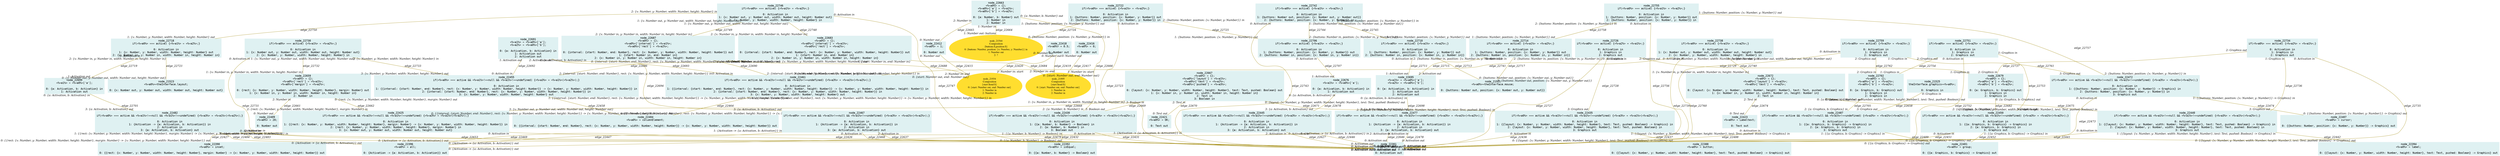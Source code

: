 digraph g{node_21521 [shape="box", style="filled", color="#dff1f2", fontname="Courier", label="node_21521
<%=a0%>=theInterface.mouse;

0: {buttons: Number out, position: {x: Number out, y: Number out}}" ]
node_21523 [shape="box", style="filled", color="#dff1f2", fontname="Courier", label="node_21523
<%=a0%>=theInterface.layout;

0: {x: Number out, y: Number out, width: Number out, height: Number out}" ]
node_21525 [shape="box", style="filled", color="#dff1f2", fontname="Courier", label="node_21525
theInterface.graphics=<%=a0%>;

0: Graphics in" ]
node_21544 [shape="ellipse", style="filled", color="#ffde2f", fontname="Times", label="node_21544
Composition
{buttons:$,position:$}
0: {buttons: Number, position: {x: Number, y: Number}} in
1: Number out
2: ?" ]
node_21895 [shape="ellipse", style="filled", color="#ffde2f", fontname="Times", label="node_21895
Composition
{start:$end:$}
0: {start: Number out, end: Number out}
1: Number in
2: Number in" ]
node_21934 [shape="ellipse", style="filled", color="#ffde2f", fontname="Times", label="node_21934
Composition
{start:$end:$}
0: {start: Number out, end: Number out}
1: Number in
2: Number in" ]
node_22301 [shape="box", style="filled", color="#dff1f2", fontname="Courier", label="node_22301
<%=a0%> = active;

0: Activation out" ]
node_22388 [shape="box", style="filled", color="#dff1f2", fontname="Courier", label="node_22388
<%=a0%> = button;

0: {{layout: {x: Number, y: Number, width: Number, height: Number}, text: Text, pushed: Boolean} -> Graphics} out" ]
node_22390 [shape="box", style="filled", color="#dff1f2", fontname="Courier", label="node_22390
<%=a0%> = inset;

0: {{rect: {x: Number, y: Number, width: Number, height: Number}, margin: Number} -> {x: Number, y: Number, width: Number, height: Number}} out" ]
node_22392 [shape="box", style="filled", color="#dff1f2", fontname="Courier", label="node_22392
<%=a0%> = isEqual;

0: {{a: Number, b: Number} -> Boolean} out" ]
node_22394 [shape="box", style="filled", color="#dff1f2", fontname="Courier", label="node_22394
<%=a0%> = label;

0: {{layout: {x: Number, y: Number, width: Number, height: Number}, text: Text, pushed: Boolean} -> Graphics} out" ]
node_22396 [shape="box", style="filled", color="#dff1f2", fontname="Courier", label="node_22396
<%=a0%> = all;

0: {Activation -> {a: Activation, b: Activation}} out" ]
node_22401 [shape="box", style="filled", color="#dff1f2", fontname="Courier", label="node_22401
<%=a0%> = group;

0: {{a: Graphics, b: Graphics} -> Graphics} out" ]
node_22404 [shape="box", style="filled", color="#dff1f2", fontname="Courier", label="node_22404
<%=a0%> = columnElement;

0: {{interval: {start: Number, end: Number}, rect: {x: Number, y: Number, width: Number, height: Number}} -> {x: Number, y: Number, width: Number, height: Number}} out" ]
node_22407 [shape="box", style="filled", color="#dff1f2", fontname="Courier", label="node_22407
<%=a0%> = cursor;

0: {{buttons: Number, position: {x: Number, y: Number}} -> Graphics} out" ]
node_22409 [shape="box", style="filled", color="#dff1f2", fontname="Courier", label="node_22409
<%=a0%> = 20;

0: Number out" ]
node_22412 [shape="box", style="filled", color="#dff1f2", fontname="Courier", label="node_22412
<%=a0%> = 1;

0: Number out" ]
node_22416 [shape="box", style="filled", color="#dff1f2", fontname="Courier", label="node_22416
<%=a0%> = 0;

0: Number out" ]
node_22418 [shape="box", style="filled", color="#dff1f2", fontname="Courier", label="node_22418
<%=a0%> = 0.5;

0: Number out" ]
node_22421 [shape="box", style="filled", color="#dff1f2", fontname="Courier", label="node_22421
<%=a0%> = OK;

0: Text out" ]
node_22423 [shape="box", style="filled", color="#dff1f2", fontname="Courier", label="node_22423
<%=a0%> = Labeltext;

0: Text out" ]
node_22425 [shape="box", style="filled", color="#dff1f2", fontname="Courier", label="node_22425
if(<%=a0%> === active && <%=a1%>!==null && <%=a1%>!==undefined) {<%=a3%> = <%=a1%>(<%=a2%>);}

0: Activation in
1: {{rect: {x: Number, y: Number, width: Number, height: Number}, margin: Number} -> {x: Number, y: Number, width: Number, height: Number}} in
2: {rect: {x: Number, y: Number, width: Number, height: Number}, margin: Number} in
3: {x: Number out, y: Number out, width: Number out, height: Number out}" ]
node_22430 [shape="box", style="filled", color="#dff1f2", fontname="Courier", label="node_22430
if(<%=a0%> === active && <%=a1%>!==null && <%=a1%>!==undefined) {<%=a3%> = <%=a1%>(<%=a2%>);}

0: Activation in
1: {{a: Number, b: Number} -> Boolean} in
2: {a: Number, b: Number} in
3: Boolean out" ]
node_22435 [shape="box", style="filled", color="#dff1f2", fontname="Courier", label="node_22435
if(<%=a0%> === active && <%=a1%>!==null && <%=a1%>!==undefined) {<%=a3%> = <%=a1%>(<%=a2%>);}

0: Activation in
1: {{layout: {x: Number, y: Number, width: Number, height: Number}, text: Text, pushed: Boolean} -> Graphics} in
2: {layout: {x: Number, y: Number, width: Number, height: Number}, text: Text, pushed: Boolean} in
3: Graphics out" ]
node_22440 [shape="box", style="filled", color="#dff1f2", fontname="Courier", label="node_22440
if(<%=a0%> === active && <%=a1%>!==null && <%=a1%>!==undefined) {<%=a3%> = <%=a1%>(<%=a2%>);}

0: Activation in
1: {{layout: {x: Number, y: Number, width: Number, height: Number}, text: Text, pushed: Boolean} -> Graphics} in
2: {layout: {x: Number, y: Number, width: Number, height: Number}, text: Text, pushed: Boolean} in
3: Graphics out" ]
node_22445 [shape="box", style="filled", color="#dff1f2", fontname="Courier", label="node_22445
if(<%=a0%> === active && <%=a1%>!==null && <%=a1%>!==undefined) {<%=a3%> = <%=a1%>(<%=a2%>);}

0: Activation in
1: {Activation -> {a: Activation, b: Activation}} in
2: Activation in
3: {a: Activation, b: Activation} out" ]
node_22450 [shape="box", style="filled", color="#dff1f2", fontname="Courier", label="node_22450
if(<%=a0%> === active && <%=a1%>!==null && <%=a1%>!==undefined) {<%=a3%> = <%=a1%>(<%=a2%>);}

0: Activation in
1: {{a: Graphics, b: Graphics} -> Graphics} in
2: {a: Graphics, b: Graphics} in
3: Graphics out" ]
node_22455 [shape="box", style="filled", color="#dff1f2", fontname="Courier", label="node_22455
if(<%=a0%> === active && <%=a1%>!==null && <%=a1%>!==undefined) {<%=a3%> = <%=a1%>(<%=a2%>);}

0: Activation in
1: {{interval: {start: Number, end: Number}, rect: {x: Number, y: Number, width: Number, height: Number}} -> {x: Number, y: Number, width: Number, height: Number}} in
2: {interval: {start: Number, end: Number}, rect: {x: Number, y: Number, width: Number, height: Number}} in
3: {x: Number, y: Number, width: Number, height: Number} out" ]
node_22461 [shape="box", style="filled", color="#dff1f2", fontname="Courier", label="node_22461
if(<%=a0%> === active && <%=a1%>!==null && <%=a1%>!==undefined) {<%=a3%> = <%=a1%>(<%=a2%>);}

0: Activation in
1: {{interval: {start: Number, end: Number}, rect: {x: Number, y: Number, width: Number, height: Number}} -> {x: Number, y: Number, width: Number, height: Number}} in
2: {interval: {start: Number, end: Number}, rect: {x: Number, y: Number, width: Number, height: Number}} in
3: {x: Number, y: Number, width: Number, height: Number} out" ]
node_22467 [shape="box", style="filled", color="#dff1f2", fontname="Courier", label="node_22467
if(<%=a0%> === active && <%=a1%>!==null && <%=a1%>!==undefined) {<%=a3%> = <%=a1%>(<%=a2%>);}

0: Activation in
1: {Activation -> {a: Activation, b: Activation}} in
2: Activation in
3: {a: Activation, b: Activation} out" ]
node_22472 [shape="box", style="filled", color="#dff1f2", fontname="Courier", label="node_22472
if(<%=a0%> === active && <%=a1%>!==null && <%=a1%>!==undefined) {<%=a3%> = <%=a1%>(<%=a2%>);}

0: Activation in
1: {{buttons: Number, position: {x: Number, y: Number}} -> Graphics} in
2: {buttons: Number, position: {x: Number, y: Number}} in
3: Graphics out" ]
node_22477 [shape="box", style="filled", color="#dff1f2", fontname="Courier", label="node_22477
if(<%=a0%> === active && <%=a1%>!==null && <%=a1%>!==undefined) {<%=a3%> = <%=a1%>(<%=a2%>);}

0: Activation in
1: {Activation -> {a: Activation, b: Activation}} in
2: Activation in
3: {a: Activation, b: Activation} out" ]
node_22482 [shape="box", style="filled", color="#dff1f2", fontname="Courier", label="node_22482
if(<%=a0%> === active && <%=a1%>!==null && <%=a1%>!==undefined) {<%=a3%> = <%=a1%>(<%=a2%>);}

0: Activation in
1: {Activation -> {a: Activation, b: Activation}} in
2: Activation in
3: {a: Activation, b: Activation} out" ]
node_22487 [shape="box", style="filled", color="#dff1f2", fontname="Courier", label="node_22487
if(<%=a0%> === active && <%=a1%>!==null && <%=a1%>!==undefined) {<%=a3%> = <%=a1%>(<%=a2%>);}

0: Activation in
1: {{a: Graphics, b: Graphics} -> Graphics} in
2: {a: Graphics, b: Graphics} in
3: Graphics out" ]
node_22659 [shape="box", style="filled", color="#dff1f2", fontname="Courier", label="node_22659
<%=a0%> = {};
<%=a0%>['rect'] = <%=a1%>;
<%=a0%>['margin'] = <%=a2%>;

0: {rect: {x: Number, y: Number, width: Number, height: Number}, margin: Number} out
1: {x: Number in, y: Number in, width: Number in, height: Number in}
2: Number in" ]
node_22663 [shape="box", style="filled", color="#dff1f2", fontname="Courier", label="node_22663
<%=a0%> = {};
<%=a0%>['a'] = <%=a1%>;
<%=a0%>['b'] = <%=a2%>;

0: {a: Number, b: Number} out
1: Number in
2: Number in" ]
node_22667 [shape="box", style="filled", color="#dff1f2", fontname="Courier", label="node_22667
<%=a0%> = {};
<%=a0%>['layout'] = <%=a1%>;
<%=a0%>['text'] = <%=a2%>;
<%=a0%>['pushed'] = <%=a3%>;

0: {layout: {x: Number, y: Number, width: Number, height: Number}, text: Text, pushed: Boolean} out
1: {x: Number in, y: Number in, width: Number in, height: Number in}
2: Text in
3: Boolean in" ]
node_22672 [shape="box", style="filled", color="#dff1f2", fontname="Courier", label="node_22672
<%=a0%> = {};
<%=a0%>['layout'] = <%=a1%>;
<%=a0%>['text'] = <%=a2%>;

0: {layout: {x: Number, y: Number, width: Number, height: Number}, text: Text, pushed: Boolean} out
1: {x: Number in, y: Number in, width: Number in, height: Number in}
2: Text in" ]
node_22676 [shape="box", style="filled", color="#dff1f2", fontname="Courier", label="node_22676
<%=a1%> = <%=a0%>['a'];

0: {a: Activation, b: Activation} in
1: Activation out" ]
node_22679 [shape="box", style="filled", color="#dff1f2", fontname="Courier", label="node_22679
<%=a0%> = {};
<%=a0%>['a'] = <%=a1%>;
<%=a0%>['b'] = <%=a2%>;

0: {a: Graphics, b: Graphics} out
1: Graphics in
2: Graphics in" ]
node_22683 [shape="box", style="filled", color="#dff1f2", fontname="Courier", label="node_22683
<%=a0%> = {};
<%=a0%>['interval'] = <%=a1%>;
<%=a0%>['rect'] = <%=a2%>;

0: {interval: {start: Number, end: Number}, rect: {x: Number, y: Number, width: Number, height: Number}} out
1: {start: Number in, end: Number in}
2: {x: Number in, y: Number in, width: Number in, height: Number in}" ]
node_22687 [shape="box", style="filled", color="#dff1f2", fontname="Courier", label="node_22687
<%=a0%> = {};
<%=a0%>['interval'] = <%=a1%>;
<%=a0%>['rect'] = <%=a2%>;

0: {interval: {start: Number, end: Number}, rect: {x: Number, y: Number, width: Number, height: Number}} out
1: {start: Number in, end: Number in}
2: {x: Number in, y: Number in, width: Number in, height: Number in}" ]
node_22691 [shape="box", style="filled", color="#dff1f2", fontname="Courier", label="node_22691
<%=a1%> = <%=a0%>['a'];
<%=a2%> = <%=a0%>['b'];

0: {a: Activation, b: Activation} in
1: Activation out
2: Activation out" ]
node_22695 [shape="box", style="filled", color="#dff1f2", fontname="Courier", label="node_22695
<%=a1%> = <%=a0%>['a'];
<%=a2%> = <%=a0%>['b'];

0: {a: Activation, b: Activation} in
1: Activation out
2: Activation out" ]
node_22699 [shape="box", style="filled", color="#dff1f2", fontname="Courier", label="node_22699
<%=a1%> = <%=a0%>['a'];

0: {a: Activation, b: Activation} in
1: Activation out" ]
node_22702 [shape="box", style="filled", color="#dff1f2", fontname="Courier", label="node_22702
<%=a0%> = {};
<%=a0%>['a'] = <%=a1%>;
<%=a0%>['b'] = <%=a2%>;

0: {a: Graphics, b: Graphics} out
1: Graphics in
2: Graphics in" ]
node_22706 [shape="box", style="filled", color="#dff1f2", fontname="Courier", label="node_22706
if(<%=a0%> === active) {<%=a1%> = <%=a2%>;}

0: Activation in
1: {buttons: Number, position: {x: Number, y: Number}} out
2: {buttons: Number in, position: {x: Number in, y: Number in}}" ]
node_22710 [shape="box", style="filled", color="#dff1f2", fontname="Courier", label="node_22710
if(<%=a0%> === active) {<%=a1%> = <%=a2%>;}

0: Activation in
1: {buttons: Number, position: {x: Number, y: Number}} out
2: {buttons: Number in, position: {x: Number in, y: Number in}}" ]
node_22714 [shape="box", style="filled", color="#dff1f2", fontname="Courier", label="node_22714
if(<%=a0%> === active) {<%=a1%> = <%=a2%>;}

0: Activation in
1: {buttons: Number, position: {x: Number, y: Number}} out
2: {buttons: Number in, position: {x: Number in, y: Number in}}" ]
node_22718 [shape="box", style="filled", color="#dff1f2", fontname="Courier", label="node_22718
if(<%=a0%> === active) {<%=a1%> = <%=a2%>;}

0: Activation in
1: {x: Number, y: Number, width: Number, height: Number} out
2: {x: Number in, y: Number in, width: Number in, height: Number in}" ]
node_22722 [shape="box", style="filled", color="#dff1f2", fontname="Courier", label="node_22722
if(<%=a0%> === active) {<%=a1%> = <%=a2%>;}

0: Activation in
1: {buttons: Number, position: {x: Number, y: Number}} out
2: {buttons: Number, position: {x: Number, y: Number}} in" ]
node_22726 [shape="box", style="filled", color="#dff1f2", fontname="Courier", label="node_22726
if(<%=a0%> === active) {<%=a2%> = <%=a1%>;}

0: Activation in
1: Graphics in
2: Graphics out" ]
node_22730 [shape="box", style="filled", color="#dff1f2", fontname="Courier", label="node_22730
if(<%=a0%> === active) {<%=a1%> = <%=a2%>;}

0: Activation in
1: {x: Number out, y: Number out, width: Number out, height: Number out}
2: {x: Number, y: Number, width: Number, height: Number} in" ]
node_22734 [shape="box", style="filled", color="#dff1f2", fontname="Courier", label="node_22734
if(<%=a0%> === active) {<%=a2%> = <%=a1%>;}

0: Activation in
1: Graphics in
2: Graphics out" ]
node_22738 [shape="box", style="filled", color="#dff1f2", fontname="Courier", label="node_22738
if(<%=a0%> === active) {<%=a1%> = <%=a2%>;}

0: Activation in
1: {x: Number out, y: Number out, width: Number out, height: Number out}
2: {x: Number, y: Number, width: Number, height: Number} in" ]
node_22742 [shape="box", style="filled", color="#dff1f2", fontname="Courier", label="node_22742
if(<%=a0%> === active) {<%=a1%> = <%=a2%>;}

0: Activation in
1: {buttons: Number out, position: {x: Number out, y: Number out}}
2: {buttons: Number, position: {x: Number, y: Number}} in" ]
node_22746 [shape="box", style="filled", color="#dff1f2", fontname="Courier", label="node_22746
if(<%=a0%> === active) {<%=a1%> = <%=a2%>;}

0: Activation in
1: {x: Number out, y: Number out, width: Number out, height: Number out}
2: {x: Number, y: Number, width: Number, height: Number} in" ]
node_22751 [shape="box", style="filled", color="#dff1f2", fontname="Courier", label="node_22751
if(<%=a0%> === active) {<%=a2%> = <%=a1%>;}

0: Activation in
1: Graphics in
2: Graphics out" ]
node_22755 [shape="box", style="filled", color="#dff1f2", fontname="Courier", label="node_22755
if(<%=a0%> === active) {<%=a1%> = <%=a2%>;}

0: Activation in
1: {buttons: Number, position: {x: Number, y: Number}} out
2: {buttons: Number, position: {x: Number, y: Number}} in" ]
node_22759 [shape="box", style="filled", color="#dff1f2", fontname="Courier", label="node_22759
if(<%=a0%> === active) {<%=a2%> = <%=a1%>;}

0: Activation in
1: Graphics in
2: Graphics out" ]
node_22412 -> node_21934 [dir=none, arrowHead=none, fontname="Times-Italic", arrowsize=1, color="#9d8400", label="edge_22415",  headlabel="2: Number in: end", taillabel="0: Number out" ]
node_22416 -> node_21895 [dir=none, arrowHead=none, fontname="Times-Italic", arrowsize=1, color="#9d8400", label="edge_22417",  headlabel="1: Number in: start", taillabel="0: Number out" ]
node_22418 -> node_21895 [dir=none, arrowHead=none, fontname="Times-Italic", arrowsize=1, color="#9d8400", label="edge_22419",  headlabel="2: Number in: end", taillabel="0: Number out" ]
node_22418 -> node_21934 [dir=none, arrowHead=none, fontname="Times-Italic", arrowsize=1, color="#9d8400", label="edge_22420",  headlabel="1: Number in: start", taillabel="0: Number out" ]
node_22425 -> node_22301 [dir=none, arrowHead=none, fontname="Times-Italic", arrowsize=1, color="#9d8400", label="edge_22426",  headlabel="0: Activation out", taillabel="0: Activation in" ]
node_22425 -> node_22390 [dir=none, arrowHead=none, fontname="Times-Italic", arrowsize=1, color="#9d8400", label="edge_22427",  headlabel="0: {{rect: {x: Number, y: Number, width: Number, height: Number}, margin: Number} -> {x: Number, y: Number, width: Number, height: Number}} out", taillabel="1: {{rect: {x: Number, y: Number, width: Number, height: Number}, margin: Number} -> {x: Number, y: Number, width: Number, height: Number}} in" ]
node_22430 -> node_22301 [dir=none, arrowHead=none, fontname="Times-Italic", arrowsize=1, color="#9d8400", label="edge_22431",  headlabel="0: Activation out", taillabel="0: Activation in" ]
node_22430 -> node_22392 [dir=none, arrowHead=none, fontname="Times-Italic", arrowsize=1, color="#9d8400", label="edge_22432",  headlabel="0: {{a: Number, b: Number} -> Boolean} out", taillabel="1: {{a: Number, b: Number} -> Boolean} in" ]
node_22435 -> node_22301 [dir=none, arrowHead=none, fontname="Times-Italic", arrowsize=1, color="#9d8400", label="edge_22436",  headlabel="0: Activation out", taillabel="0: Activation in" ]
node_22435 -> node_22388 [dir=none, arrowHead=none, fontname="Times-Italic", arrowsize=1, color="#9d8400", label="edge_22437",  headlabel="0: {{layout: {x: Number, y: Number, width: Number, height: Number}, text: Text, pushed: Boolean} -> Graphics} out", taillabel="1: {{layout: {x: Number, y: Number, width: Number, height: Number}, text: Text, pushed: Boolean} -> Graphics} in" ]
node_22440 -> node_22301 [dir=none, arrowHead=none, fontname="Times-Italic", arrowsize=1, color="#9d8400", label="edge_22441",  headlabel="0: Activation out", taillabel="0: Activation in" ]
node_22440 -> node_22394 [dir=none, arrowHead=none, fontname="Times-Italic", arrowsize=1, color="#9d8400", label="edge_22442",  headlabel="0: {{layout: {x: Number, y: Number, width: Number, height: Number}, text: Text, pushed: Boolean} -> Graphics} out", taillabel="1: {{layout: {x: Number, y: Number, width: Number, height: Number}, text: Text, pushed: Boolean} -> Graphics} in" ]
node_22445 -> node_22301 [dir=none, arrowHead=none, fontname="Times-Italic", arrowsize=1, color="#9d8400", label="edge_22446",  headlabel="0: Activation out", taillabel="0: Activation in" ]
node_22445 -> node_22396 [dir=none, arrowHead=none, fontname="Times-Italic", arrowsize=1, color="#9d8400", label="edge_22447",  headlabel="0: {Activation -> {a: Activation, b: Activation}} out", taillabel="1: {Activation -> {a: Activation, b: Activation}} in" ]
node_22450 -> node_22301 [dir=none, arrowHead=none, fontname="Times-Italic", arrowsize=1, color="#9d8400", label="edge_22451",  headlabel="0: Activation out", taillabel="0: Activation in" ]
node_22450 -> node_22401 [dir=none, arrowHead=none, fontname="Times-Italic", arrowsize=1, color="#9d8400", label="edge_22452",  headlabel="0: {{a: Graphics, b: Graphics} -> Graphics} out", taillabel="1: {{a: Graphics, b: Graphics} -> Graphics} in" ]
node_22455 -> node_22404 [dir=none, arrowHead=none, fontname="Times-Italic", arrowsize=1, color="#9d8400", label="edge_22458",  headlabel="0: {{interval: {start: Number, end: Number}, rect: {x: Number, y: Number, width: Number, height: Number}} -> {x: Number, y: Number, width: Number, height: Number}} out", taillabel="1: {{interval: {start: Number, end: Number}, rect: {x: Number, y: Number, width: Number, height: Number}} -> {x: Number, y: Number, width: Number, height: Number}} in" ]
node_22461 -> node_22404 [dir=none, arrowHead=none, fontname="Times-Italic", arrowsize=1, color="#9d8400", label="edge_22464",  headlabel="0: {{interval: {start: Number, end: Number}, rect: {x: Number, y: Number, width: Number, height: Number}} -> {x: Number, y: Number, width: Number, height: Number}} out", taillabel="1: {{interval: {start: Number, end: Number}, rect: {x: Number, y: Number, width: Number, height: Number}} -> {x: Number, y: Number, width: Number, height: Number}} in" ]
node_22467 -> node_22301 [dir=none, arrowHead=none, fontname="Times-Italic", arrowsize=1, color="#9d8400", label="edge_22468",  headlabel="0: Activation out", taillabel="0: Activation in" ]
node_22467 -> node_22396 [dir=none, arrowHead=none, fontname="Times-Italic", arrowsize=1, color="#9d8400", label="edge_22469",  headlabel="0: {Activation -> {a: Activation, b: Activation}} out", taillabel="1: {Activation -> {a: Activation, b: Activation}} in" ]
node_22472 -> node_22301 [dir=none, arrowHead=none, fontname="Times-Italic", arrowsize=1, color="#9d8400", label="edge_22473",  headlabel="0: Activation out", taillabel="0: Activation in" ]
node_22472 -> node_22407 [dir=none, arrowHead=none, fontname="Times-Italic", arrowsize=1, color="#9d8400", label="edge_22474",  headlabel="0: {{buttons: Number, position: {x: Number, y: Number}} -> Graphics} out", taillabel="1: {{buttons: Number, position: {x: Number, y: Number}} -> Graphics} in" ]
node_22477 -> node_22301 [dir=none, arrowHead=none, fontname="Times-Italic", arrowsize=1, color="#9d8400", label="edge_22478",  headlabel="0: Activation out", taillabel="0: Activation in" ]
node_22477 -> node_22396 [dir=none, arrowHead=none, fontname="Times-Italic", arrowsize=1, color="#9d8400", label="edge_22479",  headlabel="0: {Activation -> {a: Activation, b: Activation}} out", taillabel="1: {Activation -> {a: Activation, b: Activation}} in" ]
node_22482 -> node_22301 [dir=none, arrowHead=none, fontname="Times-Italic", arrowsize=1, color="#9d8400", label="edge_22483",  headlabel="0: Activation out", taillabel="0: Activation in" ]
node_22482 -> node_22396 [dir=none, arrowHead=none, fontname="Times-Italic", arrowsize=1, color="#9d8400", label="edge_22484",  headlabel="0: {Activation -> {a: Activation, b: Activation}} out", taillabel="1: {Activation -> {a: Activation, b: Activation}} in" ]
node_22487 -> node_22301 [dir=none, arrowHead=none, fontname="Times-Italic", arrowsize=1, color="#9d8400", label="edge_22488",  headlabel="0: Activation out", taillabel="0: Activation in" ]
node_22487 -> node_22401 [dir=none, arrowHead=none, fontname="Times-Italic", arrowsize=1, color="#9d8400", label="edge_22489",  headlabel="0: {{a: Graphics, b: Graphics} -> Graphics} out", taillabel="1: {{a: Graphics, b: Graphics} -> Graphics} in" ]
node_22445 -> node_22301 [dir=none, arrowHead=none, fontname="Times-Italic", arrowsize=1, color="#9d8400", label="edge_22627",  headlabel="0: Activation out", taillabel="2: Activation in" ]
node_22467 -> node_22301 [dir=none, arrowHead=none, fontname="Times-Italic", arrowsize=1, color="#9d8400", label="edge_22637",  headlabel="0: Activation out", taillabel="2: Activation in" ]
node_22477 -> node_22301 [dir=none, arrowHead=none, fontname="Times-Italic", arrowsize=1, color="#9d8400", label="edge_22646",  headlabel="0: Activation out", taillabel="2: Activation in" ]
node_22482 -> node_22301 [dir=none, arrowHead=none, fontname="Times-Italic", arrowsize=1, color="#9d8400", label="edge_22653",  headlabel="0: Activation out", taillabel="2: Activation in" ]
node_21525 -> node_22487 [dir=none, arrowHead=none, fontname="Times-Italic", arrowsize=1, color="#9d8400", label="edge_22658",  headlabel="3: Graphics out", taillabel="0: Graphics in" ]
node_22659 -> node_22409 [dir=none, arrowHead=none, fontname="Times-Italic", arrowsize=1, color="#9d8400", label="edge_22661",  headlabel="0: Number out", taillabel="2: Number in" ]
node_22659 -> node_22425 [dir=none, arrowHead=none, fontname="Times-Italic", arrowsize=1, color="#9d8400", label="edge_22662",  headlabel="2: {rect: {x: Number, y: Number, width: Number, height: Number}, margin: Number} in", taillabel="0: {rect: {x: Number, y: Number, width: Number, height: Number}, margin: Number} out" ]
node_22663 -> node_21544 [dir=none, arrowHead=none, fontname="Times-Italic", arrowsize=1, color="#9d8400", label="edge_22664",  headlabel="1: Number out: buttons", taillabel="1: Number in" ]
node_22663 -> node_22412 [dir=none, arrowHead=none, fontname="Times-Italic", arrowsize=1, color="#9d8400", label="edge_22665",  headlabel="0: Number out", taillabel="2: Number in" ]
node_22663 -> node_22430 [dir=none, arrowHead=none, fontname="Times-Italic", arrowsize=1, color="#9d8400", label="edge_22666",  headlabel="2: {a: Number, b: Number} in", taillabel="0: {a: Number, b: Number} out" ]
node_22667 -> node_22425 [dir=none, arrowHead=none, fontname="Times-Italic", arrowsize=1, color="#9d8400", label="edge_22668",  headlabel="3: {x: Number out, y: Number out, width: Number out, height: Number out}", taillabel="1: {x: Number in, y: Number in, width: Number in, height: Number in}" ]
node_22667 -> node_22430 [dir=none, arrowHead=none, fontname="Times-Italic", arrowsize=1, color="#9d8400", label="edge_22669",  headlabel="3: Boolean out", taillabel="3: Boolean in" ]
node_22667 -> node_22421 [dir=none, arrowHead=none, fontname="Times-Italic", arrowsize=1, color="#9d8400", label="edge_22670",  headlabel="0: Text out", taillabel="2: Text in" ]
node_22667 -> node_22435 [dir=none, arrowHead=none, fontname="Times-Italic", arrowsize=1, color="#9d8400", label="edge_22671",  headlabel="2: {layout: {x: Number, y: Number, width: Number, height: Number}, text: Text, pushed: Boolean} in", taillabel="0: {layout: {x: Number, y: Number, width: Number, height: Number}, text: Text, pushed: Boolean} out" ]
node_22672 -> node_22423 [dir=none, arrowHead=none, fontname="Times-Italic", arrowsize=1, color="#9d8400", label="edge_22674",  headlabel="0: Text out", taillabel="2: Text in" ]
node_22672 -> node_22440 [dir=none, arrowHead=none, fontname="Times-Italic", arrowsize=1, color="#9d8400", label="edge_22675",  headlabel="2: {layout: {x: Number, y: Number, width: Number, height: Number}, text: Text, pushed: Boolean} in", taillabel="0: {layout: {x: Number, y: Number, width: Number, height: Number}, text: Text, pushed: Boolean} out" ]
node_22676 -> node_22445 [dir=none, arrowHead=none, fontname="Times-Italic", arrowsize=1, color="#9d8400", label="edge_22678",  headlabel="3: {a: Activation, b: Activation} out", taillabel="0: {a: Activation, b: Activation} in" ]
node_22679 -> node_22450 [dir=none, arrowHead=none, fontname="Times-Italic", arrowsize=1, color="#9d8400", label="edge_22682",  headlabel="2: {a: Graphics, b: Graphics} in", taillabel="0: {a: Graphics, b: Graphics} out" ]
node_22683 -> node_21895 [dir=none, arrowHead=none, fontname="Times-Italic", arrowsize=1, color="#9d8400", label="edge_22684",  headlabel="0: {start: Number out, end: Number out}", taillabel="1: {start: Number in, end: Number in}" ]
node_22683 -> node_22455 [dir=none, arrowHead=none, fontname="Times-Italic", arrowsize=1, color="#9d8400", label="edge_22686",  headlabel="2: {interval: {start: Number, end: Number}, rect: {x: Number, y: Number, width: Number, height: Number}} in", taillabel="0: {interval: {start: Number, end: Number}, rect: {x: Number, y: Number, width: Number, height: Number}} out" ]
node_22687 -> node_21934 [dir=none, arrowHead=none, fontname="Times-Italic", arrowsize=1, color="#9d8400", label="edge_22688",  headlabel="0: {start: Number out, end: Number out}", taillabel="1: {start: Number in, end: Number in}" ]
node_22687 -> node_22461 [dir=none, arrowHead=none, fontname="Times-Italic", arrowsize=1, color="#9d8400", label="edge_22690",  headlabel="2: {interval: {start: Number, end: Number}, rect: {x: Number, y: Number, width: Number, height: Number}} in", taillabel="0: {interval: {start: Number, end: Number}, rect: {x: Number, y: Number, width: Number, height: Number}} out" ]
node_22691 -> node_22455 [dir=none, arrowHead=none, fontname="Times-Italic", arrowsize=1, color="#9d8400", label="edge_22692",  headlabel="0: Activation in", taillabel="1: Activation out" ]
node_22691 -> node_22461 [dir=none, arrowHead=none, fontname="Times-Italic", arrowsize=1, color="#9d8400", label="edge_22693",  headlabel="0: Activation in", taillabel="2: Activation out" ]
node_22691 -> node_22467 [dir=none, arrowHead=none, fontname="Times-Italic", arrowsize=1, color="#9d8400", label="edge_22694",  headlabel="3: {a: Activation, b: Activation} out", taillabel="0: {a: Activation, b: Activation} in" ]
node_22695 -> node_22477 [dir=none, arrowHead=none, fontname="Times-Italic", arrowsize=1, color="#9d8400", label="edge_22698",  headlabel="3: {a: Activation, b: Activation} out", taillabel="0: {a: Activation, b: Activation} in" ]
node_22699 -> node_22482 [dir=none, arrowHead=none, fontname="Times-Italic", arrowsize=1, color="#9d8400", label="edge_22701",  headlabel="3: {a: Activation, b: Activation} out", taillabel="0: {a: Activation, b: Activation} in" ]
node_22702 -> node_22487 [dir=none, arrowHead=none, fontname="Times-Italic", arrowsize=1, color="#9d8400", label="edge_22705",  headlabel="2: {a: Graphics, b: Graphics} in", taillabel="0: {a: Graphics, b: Graphics} out" ]
node_22706 -> node_22676 [dir=none, arrowHead=none, fontname="Times-Italic", arrowsize=1, color="#9d8400", label="edge_22707",  headlabel="1: Activation out", taillabel="0: Activation in" ]
node_22710 -> node_22695 [dir=none, arrowHead=none, fontname="Times-Italic", arrowsize=1, color="#9d8400", label="edge_22711",  headlabel="1: Activation out", taillabel="0: Activation in" ]
node_22710 -> node_21521 [dir=none, arrowHead=none, fontname="Times-Italic", arrowsize=1, color="#9d8400", label="edge_22713",  headlabel="0: {buttons: Number out, position: {x: Number out, y: Number out}}", taillabel="2: {buttons: Number in, position: {x: Number in, y: Number in}}" ]
node_22714 -> node_22695 [dir=none, arrowHead=none, fontname="Times-Italic", arrowsize=1, color="#9d8400", label="edge_22715",  headlabel="2: Activation out", taillabel="0: Activation in" ]
node_22714 -> node_21521 [dir=none, arrowHead=none, fontname="Times-Italic", arrowsize=1, color="#9d8400", label="edge_22717",  headlabel="0: {buttons: Number out, position: {x: Number out, y: Number out}}", taillabel="2: {buttons: Number in, position: {x: Number in, y: Number in}}" ]
node_22718 -> node_22699 [dir=none, arrowHead=none, fontname="Times-Italic", arrowsize=1, color="#9d8400", label="edge_22719",  headlabel="1: Activation out", taillabel="0: Activation in" ]
node_22718 -> node_21523 [dir=none, arrowHead=none, fontname="Times-Italic", arrowsize=1, color="#9d8400", label="edge_22721",  headlabel="0: {x: Number out, y: Number out, width: Number out, height: Number out}", taillabel="2: {x: Number in, y: Number in, width: Number in, height: Number in}" ]
node_22722 -> node_22301 [dir=none, arrowHead=none, fontname="Times-Italic", arrowsize=1, color="#9d8400", label="edge_22723",  headlabel="0: Activation out", taillabel="0: Activation in" ]
node_22722 -> node_21544 [dir=none, arrowHead=none, fontname="Times-Italic", arrowsize=1, color="#9d8400", label="edge_22724",  headlabel="0: {buttons: Number, position: {x: Number, y: Number}} in", taillabel="1: {buttons: Number, position: {x: Number, y: Number}} out" ]
node_22722 -> node_22706 [dir=none, arrowHead=none, fontname="Times-Italic", arrowsize=1, color="#9d8400", label="edge_22725",  headlabel="1: {buttons: Number, position: {x: Number, y: Number}} out", taillabel="2: {buttons: Number, position: {x: Number, y: Number}} in" ]
node_22726 -> node_22301 [dir=none, arrowHead=none, fontname="Times-Italic", arrowsize=1, color="#9d8400", label="edge_22727",  headlabel="0: Activation out", taillabel="0: Activation in" ]
node_22726 -> node_22435 [dir=none, arrowHead=none, fontname="Times-Italic", arrowsize=1, color="#9d8400", label="edge_22728",  headlabel="3: Graphics out", taillabel="1: Graphics in" ]
node_22726 -> node_22679 [dir=none, arrowHead=none, fontname="Times-Italic", arrowsize=1, color="#9d8400", label="edge_22729",  headlabel="1: Graphics in", taillabel="2: Graphics out" ]
node_22730 -> node_22301 [dir=none, arrowHead=none, fontname="Times-Italic", arrowsize=1, color="#9d8400", label="edge_22731",  headlabel="0: Activation out", taillabel="0: Activation in" ]
node_22730 -> node_22659 [dir=none, arrowHead=none, fontname="Times-Italic", arrowsize=1, color="#9d8400", label="edge_22732",  headlabel="1: {x: Number in, y: Number in, width: Number in, height: Number in}", taillabel="1: {x: Number out, y: Number out, width: Number out, height: Number out}" ]
node_22730 -> node_22455 [dir=none, arrowHead=none, fontname="Times-Italic", arrowsize=1, color="#9d8400", label="edge_22733",  headlabel="3: {x: Number, y: Number, width: Number, height: Number} out", taillabel="2: {x: Number, y: Number, width: Number, height: Number} in" ]
node_22734 -> node_22301 [dir=none, arrowHead=none, fontname="Times-Italic", arrowsize=1, color="#9d8400", label="edge_22735",  headlabel="0: Activation out", taillabel="0: Activation in" ]
node_22734 -> node_22440 [dir=none, arrowHead=none, fontname="Times-Italic", arrowsize=1, color="#9d8400", label="edge_22736",  headlabel="3: Graphics out", taillabel="1: Graphics in" ]
node_22734 -> node_22679 [dir=none, arrowHead=none, fontname="Times-Italic", arrowsize=1, color="#9d8400", label="edge_22737",  headlabel="2: Graphics in", taillabel="2: Graphics out" ]
node_22738 -> node_22301 [dir=none, arrowHead=none, fontname="Times-Italic", arrowsize=1, color="#9d8400", label="edge_22739",  headlabel="0: Activation out", taillabel="0: Activation in" ]
node_22738 -> node_22672 [dir=none, arrowHead=none, fontname="Times-Italic", arrowsize=1, color="#9d8400", label="edge_22740",  headlabel="1: {x: Number in, y: Number in, width: Number in, height: Number in}", taillabel="1: {x: Number out, y: Number out, width: Number out, height: Number out}" ]
node_22738 -> node_22461 [dir=none, arrowHead=none, fontname="Times-Italic", arrowsize=1, color="#9d8400", label="edge_22741",  headlabel="3: {x: Number, y: Number, width: Number, height: Number} out", taillabel="2: {x: Number, y: Number, width: Number, height: Number} in" ]
node_22742 -> node_22301 [dir=none, arrowHead=none, fontname="Times-Italic", arrowsize=1, color="#9d8400", label="edge_22743",  headlabel="0: Activation out", taillabel="0: Activation in" ]
node_22742 -> node_22706 [dir=none, arrowHead=none, fontname="Times-Italic", arrowsize=1, color="#9d8400", label="edge_22744",  headlabel="2: {buttons: Number in, position: {x: Number in, y: Number in}}", taillabel="1: {buttons: Number out, position: {x: Number out, y: Number out}}" ]
node_22742 -> node_22710 [dir=none, arrowHead=none, fontname="Times-Italic", arrowsize=1, color="#9d8400", label="edge_22745",  headlabel="1: {buttons: Number, position: {x: Number, y: Number}} out", taillabel="2: {buttons: Number, position: {x: Number, y: Number}} in" ]
node_22746 -> node_22301 [dir=none, arrowHead=none, fontname="Times-Italic", arrowsize=1, color="#9d8400", label="edge_22747",  headlabel="0: Activation out", taillabel="0: Activation in" ]
node_22746 -> node_22683 [dir=none, arrowHead=none, fontname="Times-Italic", arrowsize=1, color="#9d8400", label="edge_22748",  headlabel="2: {x: Number in, y: Number in, width: Number in, height: Number in}", taillabel="1: {x: Number out, y: Number out, width: Number out, height: Number out}" ]
node_22746 -> node_22687 [dir=none, arrowHead=none, fontname="Times-Italic", arrowsize=1, color="#9d8400", label="edge_22749",  headlabel="2: {x: Number in, y: Number in, width: Number in, height: Number in}", taillabel="1: {x: Number out, y: Number out, width: Number out, height: Number out}" ]
node_22746 -> node_22718 [dir=none, arrowHead=none, fontname="Times-Italic", arrowsize=1, color="#9d8400", label="edge_22750",  headlabel="1: {x: Number, y: Number, width: Number, height: Number} out", taillabel="2: {x: Number, y: Number, width: Number, height: Number} in" ]
node_22751 -> node_22301 [dir=none, arrowHead=none, fontname="Times-Italic", arrowsize=1, color="#9d8400", label="edge_22752",  headlabel="0: Activation out", taillabel="0: Activation in" ]
node_22751 -> node_22450 [dir=none, arrowHead=none, fontname="Times-Italic", arrowsize=1, color="#9d8400", label="edge_22753",  headlabel="3: Graphics out", taillabel="1: Graphics in" ]
node_22751 -> node_22702 [dir=none, arrowHead=none, fontname="Times-Italic", arrowsize=1, color="#9d8400", label="edge_22754",  headlabel="1: Graphics in", taillabel="2: Graphics out" ]
node_22755 -> node_22301 [dir=none, arrowHead=none, fontname="Times-Italic", arrowsize=1, color="#9d8400", label="edge_22756",  headlabel="0: Activation out", taillabel="0: Activation in" ]
node_22755 -> node_22472 [dir=none, arrowHead=none, fontname="Times-Italic", arrowsize=1, color="#9d8400", label="edge_22757",  headlabel="2: {buttons: Number, position: {x: Number, y: Number}} in", taillabel="1: {buttons: Number, position: {x: Number, y: Number}} out" ]
node_22755 -> node_22714 [dir=none, arrowHead=none, fontname="Times-Italic", arrowsize=1, color="#9d8400", label="edge_22758",  headlabel="1: {buttons: Number, position: {x: Number, y: Number}} out", taillabel="2: {buttons: Number, position: {x: Number, y: Number}} in" ]
node_22759 -> node_22301 [dir=none, arrowHead=none, fontname="Times-Italic", arrowsize=1, color="#9d8400", label="edge_22760",  headlabel="0: Activation out", taillabel="0: Activation in" ]
node_22759 -> node_22472 [dir=none, arrowHead=none, fontname="Times-Italic", arrowsize=1, color="#9d8400", label="edge_22761",  headlabel="3: Graphics out", taillabel="1: Graphics in" ]
node_22759 -> node_22702 [dir=none, arrowHead=none, fontname="Times-Italic", arrowsize=1, color="#9d8400", label="edge_22762",  headlabel="2: Graphics in", taillabel="2: Graphics out" ]
}